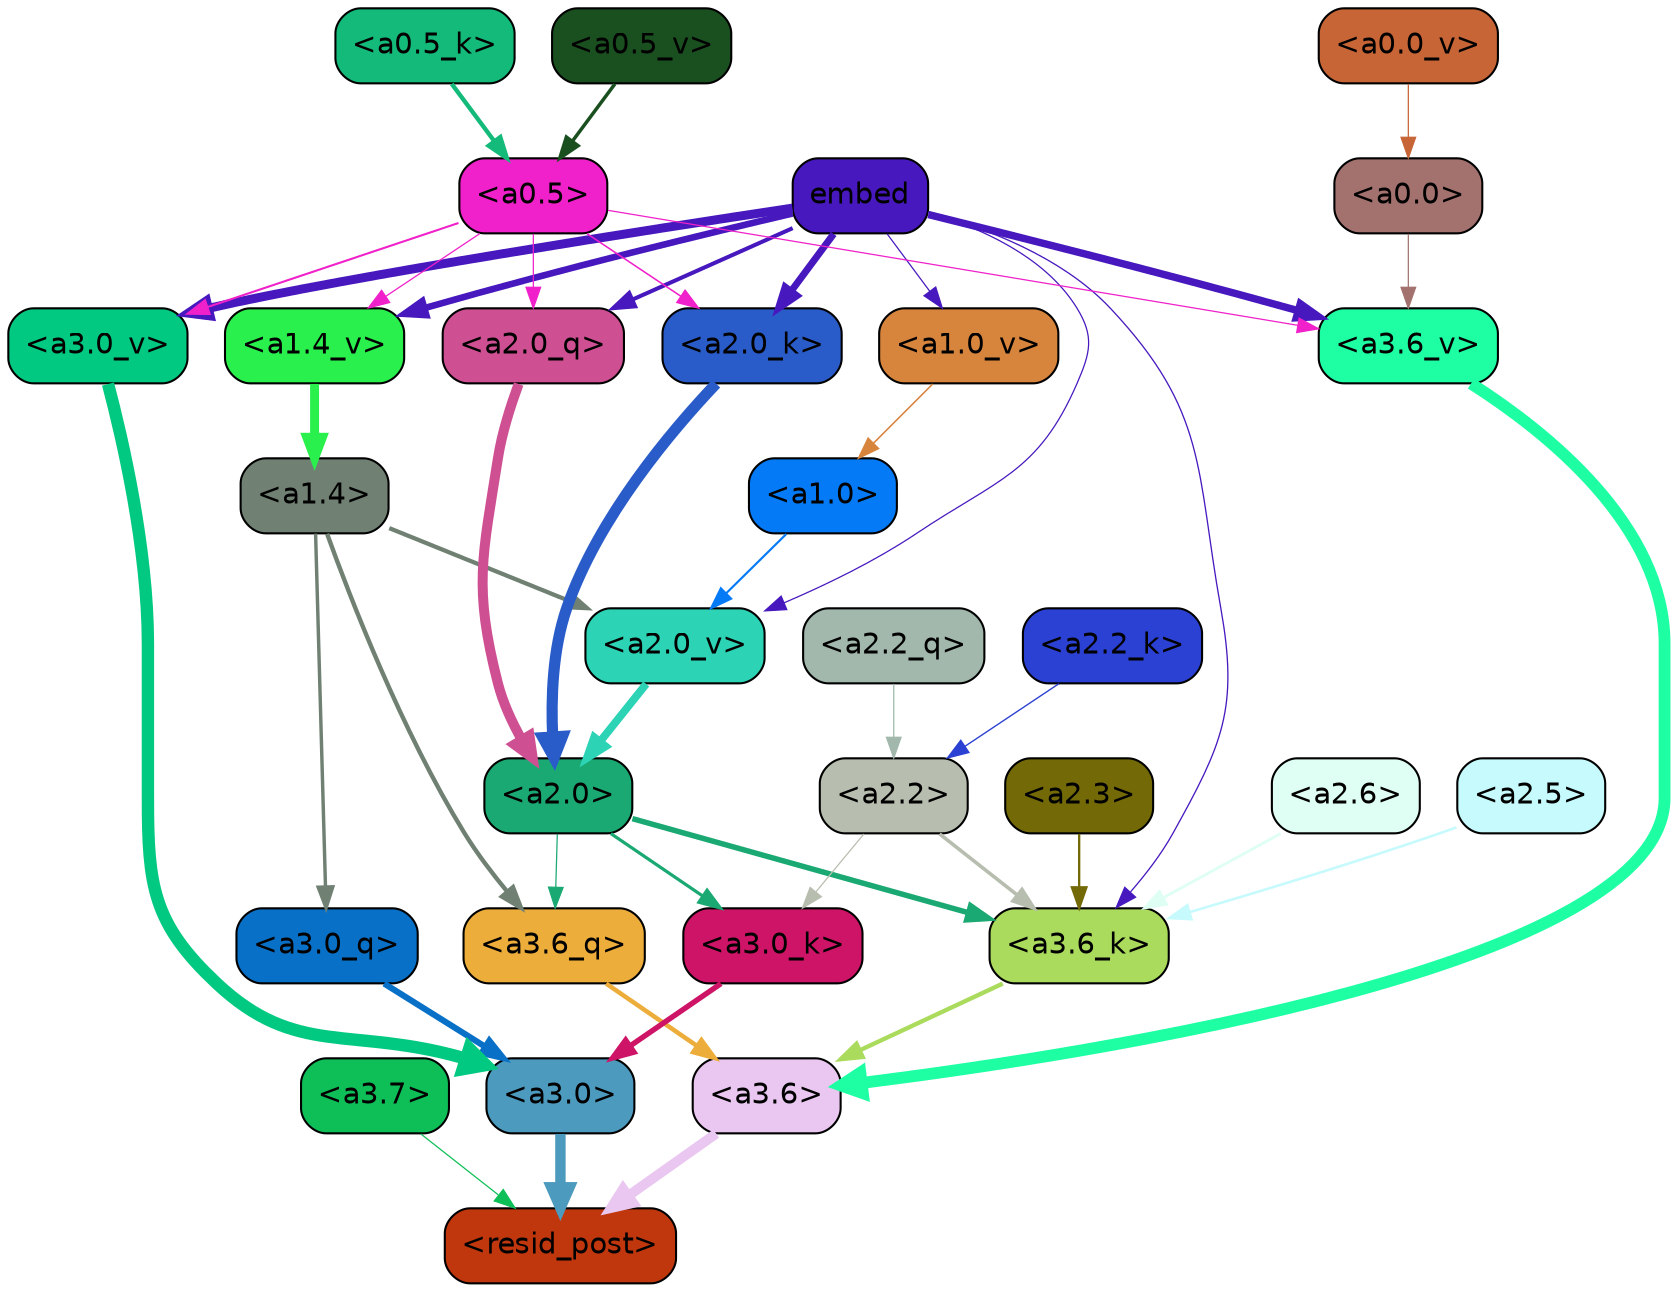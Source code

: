 strict digraph "" {
	graph [bgcolor=transparent,
		layout=dot,
		overlap=false,
		splines=true
	];
	"<a3.7>"	[color=black,
		fillcolor="#0ebf58",
		fontname=Helvetica,
		shape=box,
		style="filled, rounded"];
	"<resid_post>"	[color=black,
		fillcolor="#c1370d",
		fontname=Helvetica,
		shape=box,
		style="filled, rounded"];
	"<a3.7>" -> "<resid_post>"	[color="#0ebf58",
		penwidth=0.6];
	"<a3.6>"	[color=black,
		fillcolor="#eac7f1",
		fontname=Helvetica,
		shape=box,
		style="filled, rounded"];
	"<a3.6>" -> "<resid_post>"	[color="#eac7f1",
		penwidth=4.748674273490906];
	"<a3.0>"	[color=black,
		fillcolor="#4c9abe",
		fontname=Helvetica,
		shape=box,
		style="filled, rounded"];
	"<a3.0>" -> "<resid_post>"	[color="#4c9abe",
		penwidth=5.004031300544739];
	"<a3.6_q>"	[color=black,
		fillcolor="#edad3a",
		fontname=Helvetica,
		shape=box,
		style="filled, rounded"];
	"<a3.6_q>" -> "<a3.6>"	[color="#edad3a",
		penwidth=2.1656854450702667];
	"<a3.0_q>"	[color=black,
		fillcolor="#0970c7",
		fontname=Helvetica,
		shape=box,
		style="filled, rounded"];
	"<a3.0_q>" -> "<a3.0>"	[color="#0970c7",
		penwidth=2.95696559548378];
	"<a3.6_k>"	[color=black,
		fillcolor="#aadb5c",
		fontname=Helvetica,
		shape=box,
		style="filled, rounded"];
	"<a3.6_k>" -> "<a3.6>"	[color="#aadb5c",
		penwidth=2.086437076330185];
	"<a3.0_k>"	[color=black,
		fillcolor="#ce1467",
		fontname=Helvetica,
		shape=box,
		style="filled, rounded"];
	"<a3.0_k>" -> "<a3.0>"	[color="#ce1467",
		penwidth=2.5988530814647675];
	"<a3.6_v>"	[color=black,
		fillcolor="#1effa4",
		fontname=Helvetica,
		shape=box,
		style="filled, rounded"];
	"<a3.6_v>" -> "<a3.6>"	[color="#1effa4",
		penwidth=5.669987380504608];
	"<a3.0_v>"	[color=black,
		fillcolor="#02c981",
		fontname=Helvetica,
		shape=box,
		style="filled, rounded"];
	"<a3.0_v>" -> "<a3.0>"	[color="#02c981",
		penwidth=5.9515902400016785];
	"<a2.0>"	[color=black,
		fillcolor="#1ba973",
		fontname=Helvetica,
		shape=box,
		style="filled, rounded"];
	"<a2.0>" -> "<a3.6_q>"	[color="#1ba973",
		penwidth=0.6];
	"<a2.0>" -> "<a3.6_k>"	[color="#1ba973",
		penwidth=2.6423546075820923];
	"<a2.0>" -> "<a3.0_k>"	[color="#1ba973",
		penwidth=1.5482127666473389];
	"<a1.4>"	[color=black,
		fillcolor="#708173",
		fontname=Helvetica,
		shape=box,
		style="filled, rounded"];
	"<a1.4>" -> "<a3.6_q>"	[color="#708173",
		penwidth=2.1035547256469727];
	"<a1.4>" -> "<a3.0_q>"	[color="#708173",
		penwidth=1.6541699171066284];
	"<a2.0_v>"	[color=black,
		fillcolor="#2cd3b5",
		fontname=Helvetica,
		shape=box,
		style="filled, rounded"];
	"<a1.4>" -> "<a2.0_v>"	[color="#708173",
		penwidth=2.048949420452118];
	"<a2.6>"	[color=black,
		fillcolor="#e0fff4",
		fontname=Helvetica,
		shape=box,
		style="filled, rounded"];
	"<a2.6>" -> "<a3.6_k>"	[color="#e0fff4",
		penwidth=1.3718644380569458];
	"<a2.5>"	[color=black,
		fillcolor="#c6fafd",
		fontname=Helvetica,
		shape=box,
		style="filled, rounded"];
	"<a2.5>" -> "<a3.6_k>"	[color="#c6fafd",
		penwidth=1.231603980064392];
	"<a2.3>"	[color=black,
		fillcolor="#736907",
		fontname=Helvetica,
		shape=box,
		style="filled, rounded"];
	"<a2.3>" -> "<a3.6_k>"	[color="#736907",
		penwidth=1.1117559671401978];
	"<a2.2>"	[color=black,
		fillcolor="#b8beaf",
		fontname=Helvetica,
		shape=box,
		style="filled, rounded"];
	"<a2.2>" -> "<a3.6_k>"	[color="#b8beaf",
		penwidth=1.7315057516098022];
	"<a2.2>" -> "<a3.0_k>"	[color="#b8beaf",
		penwidth=0.6];
	embed	[color=black,
		fillcolor="#4618be",
		fontname=Helvetica,
		shape=box,
		style="filled, rounded"];
	embed -> "<a3.6_k>"	[color="#4618be",
		penwidth=0.6229734420776367];
	embed -> "<a3.6_v>"	[color="#4618be",
		penwidth=3.56406831741333];
	embed -> "<a3.0_v>"	[color="#4618be",
		penwidth=4.293717980384827];
	"<a2.0_q>"	[color=black,
		fillcolor="#ce5093",
		fontname=Helvetica,
		shape=box,
		style="filled, rounded"];
	embed -> "<a2.0_q>"	[color="#4618be",
		penwidth=1.9479764699935913];
	"<a2.0_k>"	[color=black,
		fillcolor="#2a5cc9",
		fontname=Helvetica,
		shape=box,
		style="filled, rounded"];
	embed -> "<a2.0_k>"	[color="#4618be",
		penwidth=3.348647713661194];
	embed -> "<a2.0_v>"	[color="#4618be",
		penwidth=0.6];
	"<a1.4_v>"	[color=black,
		fillcolor="#29f04c",
		fontname=Helvetica,
		shape=box,
		style="filled, rounded"];
	embed -> "<a1.4_v>"	[color="#4618be",
		penwidth=3.1658360958099365];
	"<a1.0_v>"	[color=black,
		fillcolor="#d7853d",
		fontname=Helvetica,
		shape=box,
		style="filled, rounded"];
	embed -> "<a1.0_v>"	[color="#4618be",
		penwidth=0.6];
	"<a0.5>"	[color=black,
		fillcolor="#f020ca",
		fontname=Helvetica,
		shape=box,
		style="filled, rounded"];
	"<a0.5>" -> "<a3.6_v>"	[color="#f020ca",
		penwidth=0.6];
	"<a0.5>" -> "<a3.0_v>"	[color="#f020ca",
		penwidth=0.9916514158248901];
	"<a0.5>" -> "<a2.0_q>"	[color="#f020ca",
		penwidth=0.6];
	"<a0.5>" -> "<a2.0_k>"	[color="#f020ca",
		penwidth=0.7479127645492554];
	"<a0.5>" -> "<a1.4_v>"	[color="#f020ca",
		penwidth=0.6];
	"<a0.0>"	[color=black,
		fillcolor="#a3726f",
		fontname=Helvetica,
		shape=box,
		style="filled, rounded"];
	"<a0.0>" -> "<a3.6_v>"	[color="#a3726f",
		penwidth=0.6];
	"<a2.2_q>"	[color=black,
		fillcolor="#a2b8ac",
		fontname=Helvetica,
		shape=box,
		style="filled, rounded"];
	"<a2.2_q>" -> "<a2.2>"	[color="#a2b8ac",
		penwidth=0.6068362593650818];
	"<a2.0_q>" -> "<a2.0>"	[color="#ce5093",
		penwidth=4.801594913005829];
	"<a2.2_k>"	[color=black,
		fillcolor="#2b41d3",
		fontname=Helvetica,
		shape=box,
		style="filled, rounded"];
	"<a2.2_k>" -> "<a2.2>"	[color="#2b41d3",
		penwidth=0.6648573875427246];
	"<a2.0_k>" -> "<a2.0>"	[color="#2a5cc9",
		penwidth=5.364346981048584];
	"<a2.0_v>" -> "<a2.0>"	[color="#2cd3b5",
		penwidth=3.76983106136322];
	"<a1.0>"	[color=black,
		fillcolor="#047af6",
		fontname=Helvetica,
		shape=box,
		style="filled, rounded"];
	"<a1.0>" -> "<a2.0_v>"	[color="#047af6",
		penwidth=1.0333166718482971];
	"<a1.4_v>" -> "<a1.4>"	[color="#29f04c",
		penwidth=4.295930981636047];
	"<a1.0_v>" -> "<a1.0>"	[color="#d7853d",
		penwidth=0.7506231069564819];
	"<a0.5_k>"	[color=black,
		fillcolor="#14ba7a",
		fontname=Helvetica,
		shape=box,
		style="filled, rounded"];
	"<a0.5_k>" -> "<a0.5>"	[color="#14ba7a",
		penwidth=2.078277349472046];
	"<a0.5_v>"	[color=black,
		fillcolor="#1a4f20",
		fontname=Helvetica,
		shape=box,
		style="filled, rounded"];
	"<a0.5_v>" -> "<a0.5>"	[color="#1a4f20",
		penwidth=1.6795680522918701];
	"<a0.0_v>"	[color=black,
		fillcolor="#c76537",
		fontname=Helvetica,
		shape=box,
		style="filled, rounded"];
	"<a0.0_v>" -> "<a0.0>"	[color="#c76537",
		penwidth=0.6];
}
